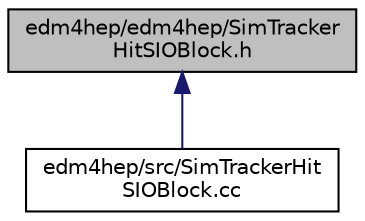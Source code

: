 digraph "edm4hep/edm4hep/SimTrackerHitSIOBlock.h"
{
 // LATEX_PDF_SIZE
  edge [fontname="Helvetica",fontsize="10",labelfontname="Helvetica",labelfontsize="10"];
  node [fontname="Helvetica",fontsize="10",shape=record];
  Node1 [label="edm4hep/edm4hep/SimTracker\lHitSIOBlock.h",height=0.2,width=0.4,color="black", fillcolor="grey75", style="filled", fontcolor="black",tooltip=" "];
  Node1 -> Node2 [dir="back",color="midnightblue",fontsize="10",style="solid",fontname="Helvetica"];
  Node2 [label="edm4hep/src/SimTrackerHit\lSIOBlock.cc",height=0.2,width=0.4,color="black", fillcolor="white", style="filled",URL="$_sim_tracker_hit_s_i_o_block_8cc.html",tooltip=" "];
}
